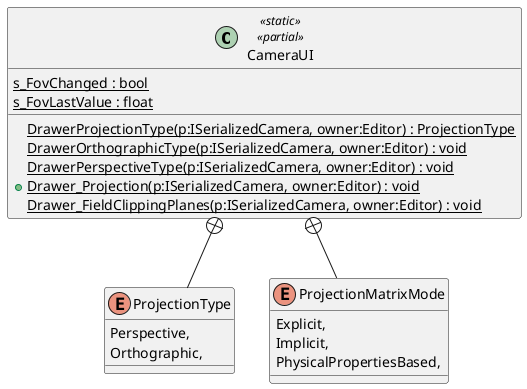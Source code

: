 @startuml
class CameraUI <<static>> <<partial>> {
    {static} s_FovChanged : bool
    {static} s_FovLastValue : float
    {static} DrawerProjectionType(p:ISerializedCamera, owner:Editor) : ProjectionType
    {static} DrawerOrthographicType(p:ISerializedCamera, owner:Editor) : void
    {static} DrawerPerspectiveType(p:ISerializedCamera, owner:Editor) : void
    + {static} Drawer_Projection(p:ISerializedCamera, owner:Editor) : void
    {static} Drawer_FieldClippingPlanes(p:ISerializedCamera, owner:Editor) : void
}
enum ProjectionType {
    Perspective,
    Orthographic,
}
enum ProjectionMatrixMode {
    Explicit,
    Implicit,
    PhysicalPropertiesBased,
}
CameraUI +-- ProjectionType
CameraUI +-- ProjectionMatrixMode
@enduml
